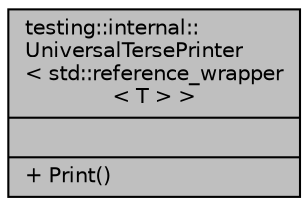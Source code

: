 digraph "testing::internal::UniversalTersePrinter&lt; std::reference_wrapper&lt; T &gt; &gt;"
{
 // LATEX_PDF_SIZE
  bgcolor="transparent";
  edge [fontname="Helvetica",fontsize="10",labelfontname="Helvetica",labelfontsize="10"];
  node [fontname="Helvetica",fontsize="10",shape=record];
  Node1 [label="{testing::internal::\lUniversalTersePrinter\l\< std::reference_wrapper\l\< T \> \>\n||+ Print()\l}",height=0.2,width=0.4,color="black", fillcolor="grey75", style="filled", fontcolor="black",tooltip=" "];
}
